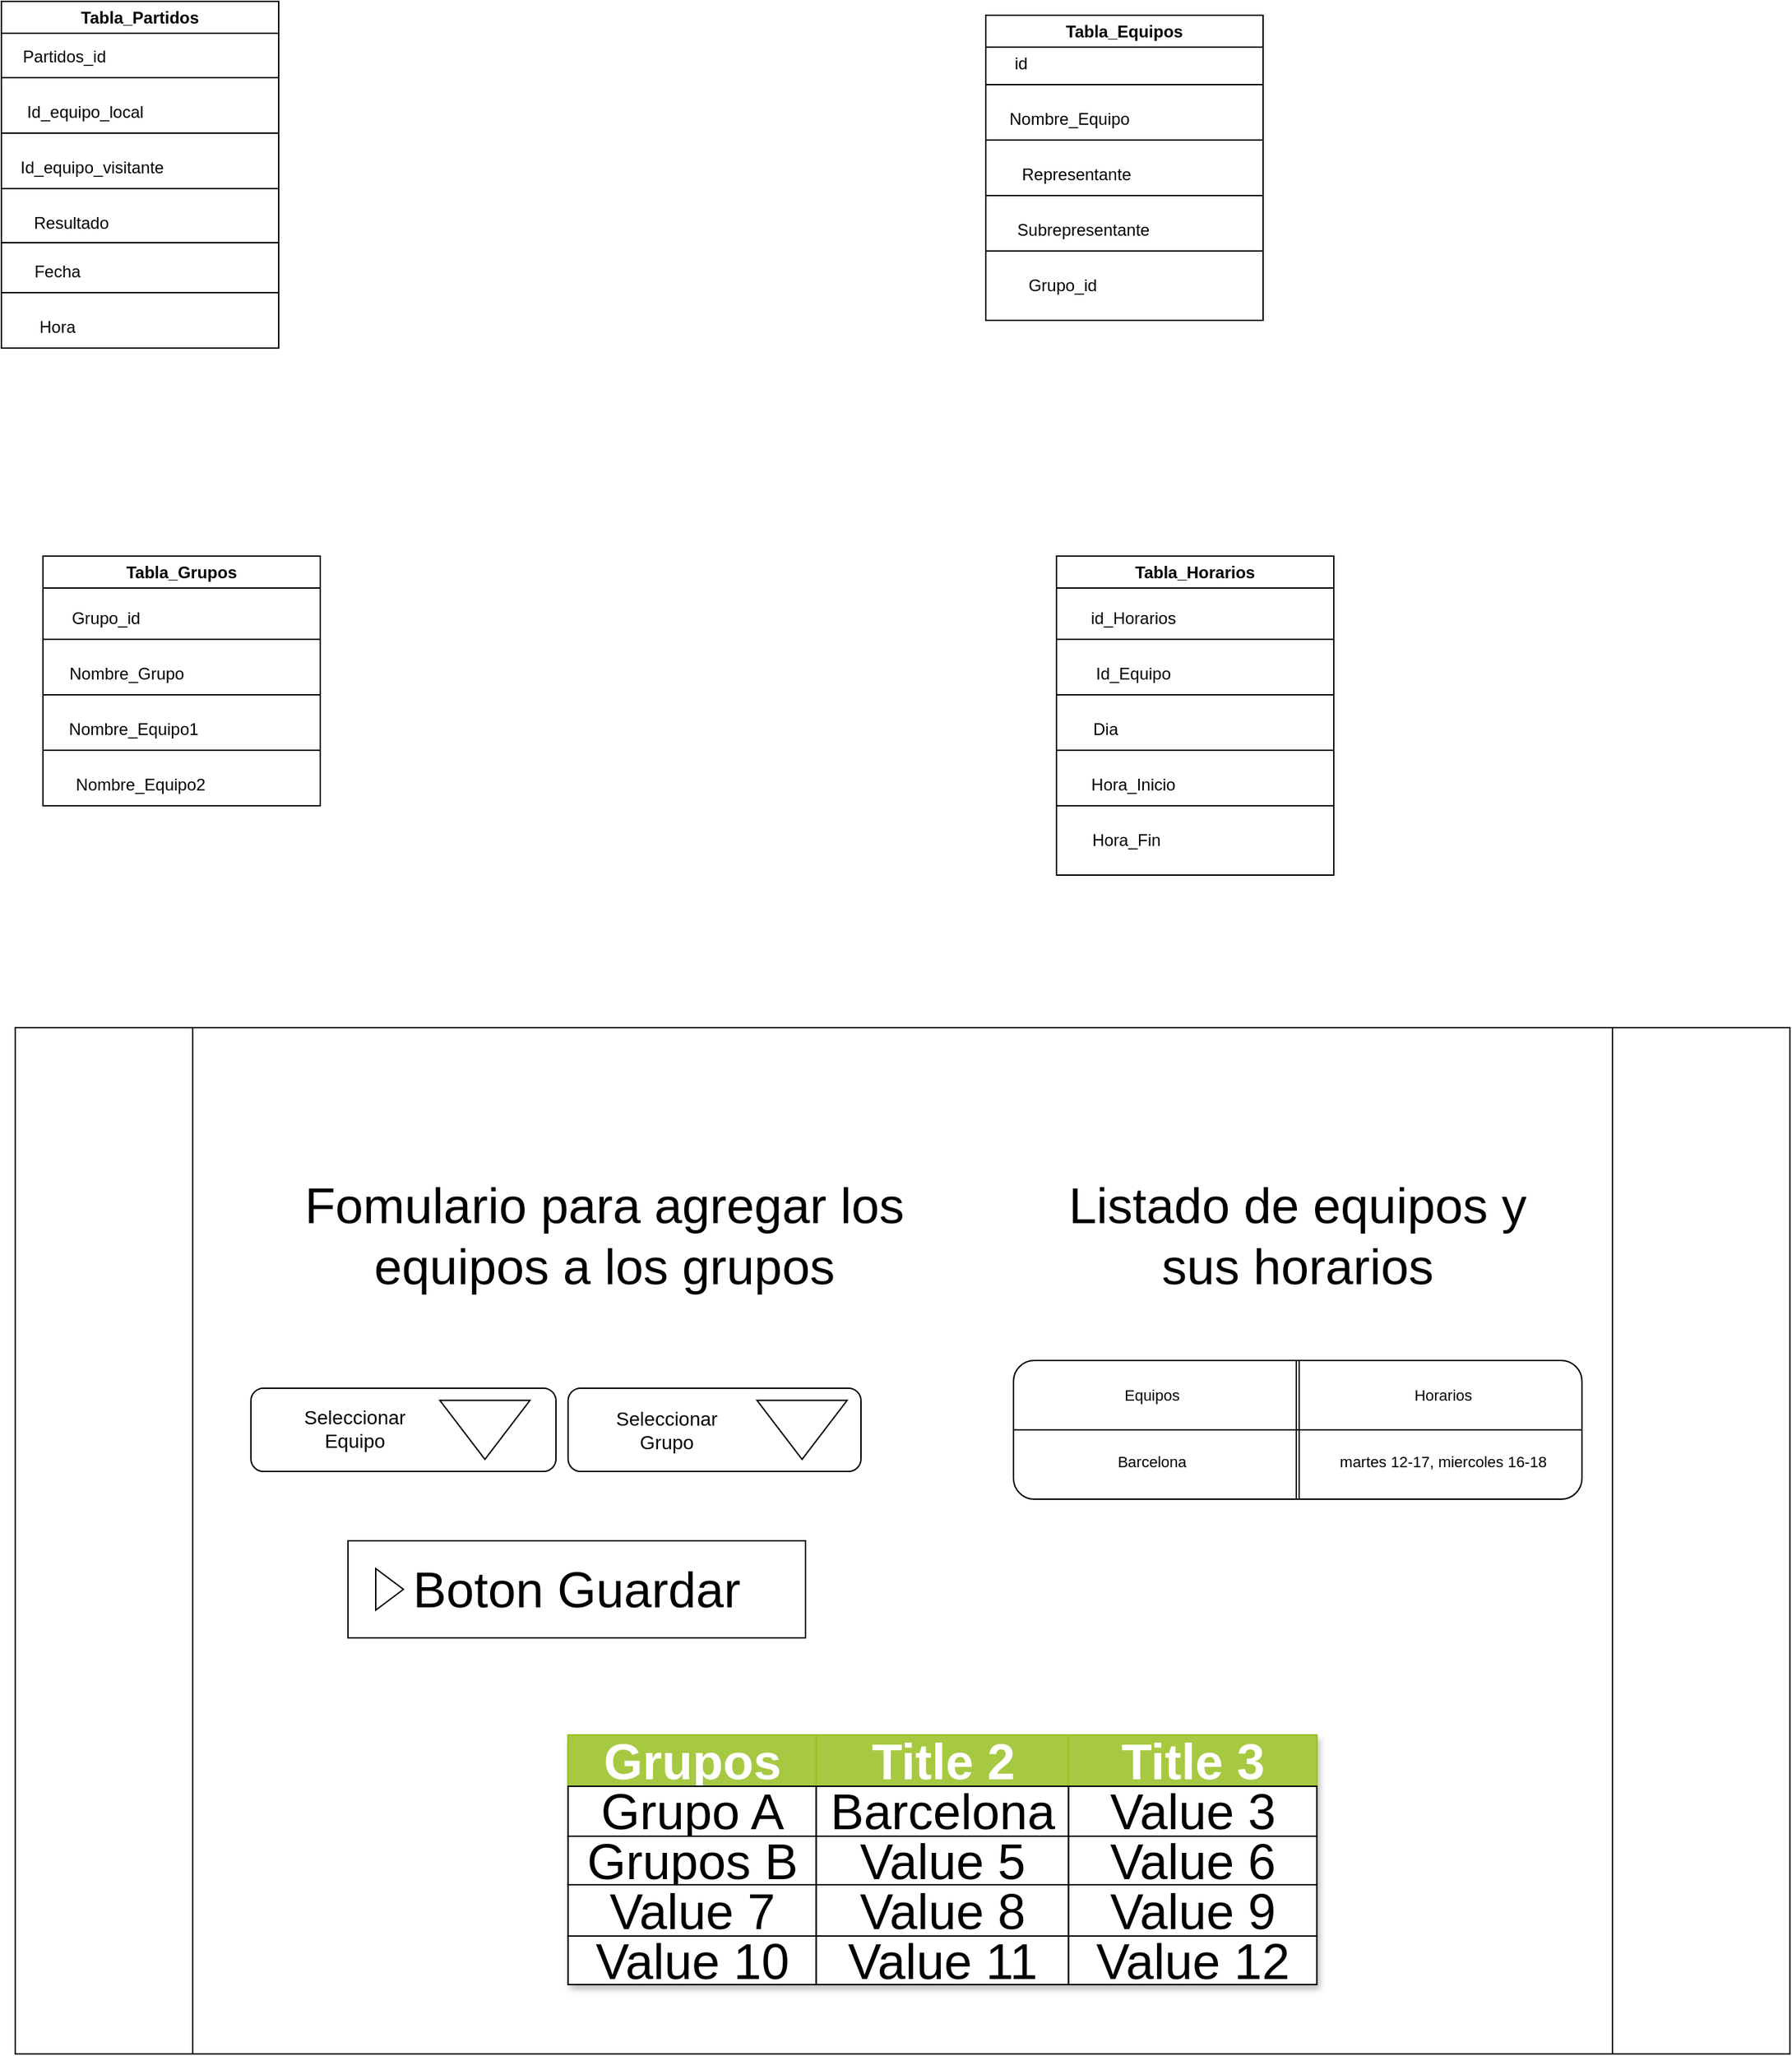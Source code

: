 <mxfile>
    <diagram id="dJTnZtg11wNzAiVSVhEr" name="Página-1">
        <mxGraphModel dx="1102" dy="527" grid="1" gridSize="10" guides="1" tooltips="1" connect="1" arrows="1" fold="1" page="1" pageScale="1" pageWidth="1169" pageHeight="1654" math="0" shadow="0">
            <root>
                <mxCell id="0"/>
                <mxCell id="1" parent="0"/>
                <mxCell id="2" value="Tabla_Partidos" style="swimlane;whiteSpace=wrap;html=1;" parent="1" vertex="1">
                    <mxGeometry x="70" y="20" width="200" height="250" as="geometry"/>
                </mxCell>
                <mxCell id="57" value="" style="endArrow=none;html=1;exitX=0;exitY=0.25;exitDx=0;exitDy=0;" parent="2" edge="1">
                    <mxGeometry width="50" height="50" relative="1" as="geometry">
                        <mxPoint y="40" as="sourcePoint"/>
                        <mxPoint y="45" as="targetPoint"/>
                    </mxGeometry>
                </mxCell>
                <mxCell id="58" value="Id_equipo_local" style="text;html=1;align=center;verticalAlign=middle;resizable=0;points=[];autosize=1;strokeColor=none;fillColor=none;" parent="2" vertex="1">
                    <mxGeometry x="5" y="65" width="110" height="30" as="geometry"/>
                </mxCell>
                <mxCell id="59" value="Partidos_id" style="text;html=1;align=center;verticalAlign=middle;resizable=0;points=[];autosize=1;strokeColor=none;fillColor=none;" parent="2" vertex="1">
                    <mxGeometry x="5" y="25" width="80" height="30" as="geometry"/>
                </mxCell>
                <mxCell id="60" value="" style="endArrow=none;html=1;startArrow=none;" parent="2" edge="1">
                    <mxGeometry width="50" height="50" relative="1" as="geometry">
                        <mxPoint y="55" as="sourcePoint"/>
                        <mxPoint x="200" y="55" as="targetPoint"/>
                    </mxGeometry>
                </mxCell>
                <mxCell id="61" value="" style="endArrow=none;html=1;startArrow=none;" parent="2" edge="1">
                    <mxGeometry width="50" height="50" relative="1" as="geometry">
                        <mxPoint y="95" as="sourcePoint"/>
                        <mxPoint x="200" y="95" as="targetPoint"/>
                    </mxGeometry>
                </mxCell>
                <mxCell id="62" value="" style="endArrow=none;html=1;startArrow=none;" parent="2" edge="1">
                    <mxGeometry width="50" height="50" relative="1" as="geometry">
                        <mxPoint y="135" as="sourcePoint"/>
                        <mxPoint x="200" y="135" as="targetPoint"/>
                    </mxGeometry>
                </mxCell>
                <mxCell id="63" value="Id_equipo_visitante" style="text;html=1;align=center;verticalAlign=middle;resizable=0;points=[];autosize=1;strokeColor=none;fillColor=none;" parent="2" vertex="1">
                    <mxGeometry y="105" width="130" height="30" as="geometry"/>
                </mxCell>
                <mxCell id="64" value="Resultado" style="text;html=1;align=center;verticalAlign=middle;resizable=0;points=[];autosize=1;strokeColor=none;fillColor=none;" parent="2" vertex="1">
                    <mxGeometry x="10" y="145" width="80" height="30" as="geometry"/>
                </mxCell>
                <mxCell id="65" value="" style="endArrow=none;html=1;startArrow=none;" parent="2" edge="1">
                    <mxGeometry width="50" height="50" relative="1" as="geometry">
                        <mxPoint y="174" as="sourcePoint"/>
                        <mxPoint x="200" y="174" as="targetPoint"/>
                    </mxGeometry>
                </mxCell>
                <mxCell id="66" value="Fecha" style="text;html=1;align=center;verticalAlign=middle;resizable=0;points=[];autosize=1;strokeColor=none;fillColor=none;" parent="2" vertex="1">
                    <mxGeometry x="10" y="180" width="60" height="30" as="geometry"/>
                </mxCell>
                <mxCell id="68" value="" style="endArrow=none;html=1;startArrow=none;" parent="2" edge="1">
                    <mxGeometry width="50" height="50" relative="1" as="geometry">
                        <mxPoint y="210" as="sourcePoint"/>
                        <mxPoint x="200" y="210" as="targetPoint"/>
                        <Array as="points">
                            <mxPoint x="100" y="210"/>
                        </Array>
                    </mxGeometry>
                </mxCell>
                <mxCell id="69" value="Hora" style="text;html=1;align=center;verticalAlign=middle;resizable=0;points=[];autosize=1;strokeColor=none;fillColor=none;" parent="2" vertex="1">
                    <mxGeometry x="15" y="220" width="50" height="30" as="geometry"/>
                </mxCell>
                <mxCell id="3" value="Tabla_Grupos" style="swimlane;whiteSpace=wrap;html=1;" parent="1" vertex="1">
                    <mxGeometry x="100" y="420" width="200" height="180" as="geometry"/>
                </mxCell>
                <mxCell id="21" value="" style="endArrow=none;html=1;exitX=0;exitY=0.25;exitDx=0;exitDy=0;" parent="3" source="3" edge="1">
                    <mxGeometry width="50" height="50" relative="1" as="geometry">
                        <mxPoint y="80" as="sourcePoint"/>
                        <mxPoint y="50" as="targetPoint"/>
                    </mxGeometry>
                </mxCell>
                <mxCell id="24" value="Nombre_Grupo" style="text;html=1;align=center;verticalAlign=middle;resizable=0;points=[];autosize=1;strokeColor=none;fillColor=none;" parent="3" vertex="1">
                    <mxGeometry x="5" y="70" width="110" height="30" as="geometry"/>
                </mxCell>
                <mxCell id="22" value="Grupo_id" style="text;html=1;align=center;verticalAlign=middle;resizable=0;points=[];autosize=1;strokeColor=none;fillColor=none;" parent="3" vertex="1">
                    <mxGeometry x="10" y="30" width="70" height="30" as="geometry"/>
                </mxCell>
                <mxCell id="6" value="" style="endArrow=none;html=1;startArrow=none;" parent="3" edge="1">
                    <mxGeometry width="50" height="50" relative="1" as="geometry">
                        <mxPoint y="60" as="sourcePoint"/>
                        <mxPoint x="200" y="60" as="targetPoint"/>
                    </mxGeometry>
                </mxCell>
                <mxCell id="25" value="" style="endArrow=none;html=1;startArrow=none;" parent="3" edge="1">
                    <mxGeometry width="50" height="50" relative="1" as="geometry">
                        <mxPoint y="100" as="sourcePoint"/>
                        <mxPoint x="200" y="100" as="targetPoint"/>
                    </mxGeometry>
                </mxCell>
                <mxCell id="26" value="" style="endArrow=none;html=1;startArrow=none;" parent="3" edge="1">
                    <mxGeometry width="50" height="50" relative="1" as="geometry">
                        <mxPoint y="140" as="sourcePoint"/>
                        <mxPoint x="200" y="140" as="targetPoint"/>
                    </mxGeometry>
                </mxCell>
                <mxCell id="27" value="Nombre_Equipo1" style="text;html=1;align=center;verticalAlign=middle;resizable=0;points=[];autosize=1;strokeColor=none;fillColor=none;" parent="3" vertex="1">
                    <mxGeometry x="5" y="110" width="120" height="30" as="geometry"/>
                </mxCell>
                <mxCell id="28" value="Nombre_Equipo2" style="text;html=1;align=center;verticalAlign=middle;resizable=0;points=[];autosize=1;strokeColor=none;fillColor=none;" parent="3" vertex="1">
                    <mxGeometry x="10" y="150" width="120" height="30" as="geometry"/>
                </mxCell>
                <mxCell id="4" value="Tabla_Horarios" style="swimlane;whiteSpace=wrap;html=1;" parent="1" vertex="1">
                    <mxGeometry x="831" y="420" width="200" height="230" as="geometry"/>
                </mxCell>
                <mxCell id="29" value="" style="endArrow=none;html=1;exitX=0;exitY=0.25;exitDx=0;exitDy=0;" parent="4" edge="1">
                    <mxGeometry width="50" height="50" relative="1" as="geometry">
                        <mxPoint y="50" as="sourcePoint"/>
                        <mxPoint y="50" as="targetPoint"/>
                    </mxGeometry>
                </mxCell>
                <mxCell id="30" value="Id_Equipo" style="text;html=1;align=center;verticalAlign=middle;resizable=0;points=[];autosize=1;strokeColor=none;fillColor=none;" parent="4" vertex="1">
                    <mxGeometry x="15" y="70" width="80" height="30" as="geometry"/>
                </mxCell>
                <mxCell id="31" value="id_Horarios" style="text;html=1;align=center;verticalAlign=middle;resizable=0;points=[];autosize=1;strokeColor=none;fillColor=none;" parent="4" vertex="1">
                    <mxGeometry x="15" y="30" width="80" height="30" as="geometry"/>
                </mxCell>
                <mxCell id="32" value="" style="endArrow=none;html=1;startArrow=none;" parent="4" edge="1">
                    <mxGeometry width="50" height="50" relative="1" as="geometry">
                        <mxPoint y="60" as="sourcePoint"/>
                        <mxPoint x="200" y="60" as="targetPoint"/>
                    </mxGeometry>
                </mxCell>
                <mxCell id="33" value="" style="endArrow=none;html=1;startArrow=none;" parent="4" edge="1">
                    <mxGeometry width="50" height="50" relative="1" as="geometry">
                        <mxPoint y="100" as="sourcePoint"/>
                        <mxPoint x="200" y="100" as="targetPoint"/>
                    </mxGeometry>
                </mxCell>
                <mxCell id="34" value="" style="endArrow=none;html=1;exitX=0;exitY=0.25;exitDx=0;exitDy=0;" parent="4" edge="1">
                    <mxGeometry width="50" height="50" relative="1" as="geometry">
                        <mxPoint y="130" as="sourcePoint"/>
                        <mxPoint y="130" as="targetPoint"/>
                    </mxGeometry>
                </mxCell>
                <mxCell id="35" value="Hora_Inicio" style="text;html=1;align=center;verticalAlign=middle;resizable=0;points=[];autosize=1;strokeColor=none;fillColor=none;" parent="4" vertex="1">
                    <mxGeometry x="15" y="150" width="80" height="30" as="geometry"/>
                </mxCell>
                <mxCell id="36" value="Dia" style="text;html=1;align=center;verticalAlign=middle;resizable=0;points=[];autosize=1;strokeColor=none;fillColor=none;" parent="4" vertex="1">
                    <mxGeometry x="15" y="110" width="40" height="30" as="geometry"/>
                </mxCell>
                <mxCell id="37" value="" style="endArrow=none;html=1;startArrow=none;" parent="4" edge="1">
                    <mxGeometry width="50" height="50" relative="1" as="geometry">
                        <mxPoint y="140" as="sourcePoint"/>
                        <mxPoint x="200" y="140" as="targetPoint"/>
                    </mxGeometry>
                </mxCell>
                <mxCell id="38" value="" style="endArrow=none;html=1;startArrow=none;" parent="4" edge="1">
                    <mxGeometry width="50" height="50" relative="1" as="geometry">
                        <mxPoint y="180" as="sourcePoint"/>
                        <mxPoint x="200" y="180" as="targetPoint"/>
                    </mxGeometry>
                </mxCell>
                <mxCell id="39" value="Hora_Fin" style="text;html=1;align=center;verticalAlign=middle;resizable=0;points=[];autosize=1;strokeColor=none;fillColor=none;" parent="4" vertex="1">
                    <mxGeometry x="15" y="190" width="70" height="30" as="geometry"/>
                </mxCell>
                <mxCell id="5" value="Tabla_Equipos" style="swimlane;whiteSpace=wrap;html=1;" parent="1" vertex="1">
                    <mxGeometry x="780" y="30" width="200" height="220" as="geometry"/>
                </mxCell>
                <mxCell id="40" value="" style="endArrow=none;html=1;exitX=0;exitY=0.25;exitDx=0;exitDy=0;" parent="5" edge="1">
                    <mxGeometry width="50" height="50" relative="1" as="geometry">
                        <mxPoint y="40" as="sourcePoint"/>
                        <mxPoint y="40" as="targetPoint"/>
                    </mxGeometry>
                </mxCell>
                <mxCell id="41" value="Nombre_Equipo" style="text;html=1;align=center;verticalAlign=middle;resizable=0;points=[];autosize=1;strokeColor=none;fillColor=none;" parent="5" vertex="1">
                    <mxGeometry x="5" y="60" width="110" height="30" as="geometry"/>
                </mxCell>
                <mxCell id="42" value="id" style="text;html=1;align=center;verticalAlign=middle;resizable=0;points=[];autosize=1;strokeColor=none;fillColor=none;" parent="5" vertex="1">
                    <mxGeometry x="10" y="20" width="30" height="30" as="geometry"/>
                </mxCell>
                <mxCell id="43" value="" style="endArrow=none;html=1;startArrow=none;" parent="5" edge="1">
                    <mxGeometry width="50" height="50" relative="1" as="geometry">
                        <mxPoint y="50" as="sourcePoint"/>
                        <mxPoint x="200" y="50" as="targetPoint"/>
                    </mxGeometry>
                </mxCell>
                <mxCell id="44" value="" style="endArrow=none;html=1;startArrow=none;" parent="5" edge="1">
                    <mxGeometry width="50" height="50" relative="1" as="geometry">
                        <mxPoint y="90" as="sourcePoint"/>
                        <mxPoint x="200" y="90" as="targetPoint"/>
                    </mxGeometry>
                </mxCell>
                <mxCell id="45" value="" style="endArrow=none;html=1;startArrow=none;" parent="5" edge="1">
                    <mxGeometry width="50" height="50" relative="1" as="geometry">
                        <mxPoint y="130" as="sourcePoint"/>
                        <mxPoint x="200" y="130" as="targetPoint"/>
                    </mxGeometry>
                </mxCell>
                <mxCell id="46" value="Representante" style="text;html=1;align=center;verticalAlign=middle;resizable=0;points=[];autosize=1;strokeColor=none;fillColor=none;" parent="5" vertex="1">
                    <mxGeometry x="15" y="100" width="100" height="30" as="geometry"/>
                </mxCell>
                <mxCell id="47" value="Subrepresentante" style="text;html=1;align=center;verticalAlign=middle;resizable=0;points=[];autosize=1;strokeColor=none;fillColor=none;" parent="5" vertex="1">
                    <mxGeometry x="10" y="140" width="120" height="30" as="geometry"/>
                </mxCell>
                <mxCell id="48" value="Grupo_id" style="text;html=1;align=center;verticalAlign=middle;resizable=0;points=[];autosize=1;strokeColor=none;fillColor=none;" parent="5" vertex="1">
                    <mxGeometry x="20" y="180" width="70" height="30" as="geometry"/>
                </mxCell>
                <mxCell id="49" value="" style="endArrow=none;html=1;startArrow=none;" parent="5" edge="1">
                    <mxGeometry width="50" height="50" relative="1" as="geometry">
                        <mxPoint y="170" as="sourcePoint"/>
                        <mxPoint x="200" y="170" as="targetPoint"/>
                    </mxGeometry>
                </mxCell>
                <mxCell id="102" value="" style="shape=process;whiteSpace=wrap;html=1;backgroundOutline=1;fontSize=36;" vertex="1" parent="1">
                    <mxGeometry x="80" y="760" width="1280" height="740" as="geometry"/>
                </mxCell>
                <mxCell id="119" value="" style="rounded=1;whiteSpace=wrap;html=1;" vertex="1" parent="1">
                    <mxGeometry x="250" y="1020" width="220" height="60" as="geometry"/>
                </mxCell>
                <mxCell id="120" value="" style="rounded=1;whiteSpace=wrap;html=1;" vertex="1" parent="1">
                    <mxGeometry x="478.75" y="1020" width="211.25" height="60" as="geometry"/>
                </mxCell>
                <mxCell id="121" value="" style="rounded=1;whiteSpace=wrap;html=1;fontSize=36;" vertex="1" parent="1">
                    <mxGeometry x="800" y="1000" width="410" height="100" as="geometry"/>
                </mxCell>
                <mxCell id="122" style="edgeStyle=none;html=1;fontSize=11;" edge="1" parent="1">
                    <mxGeometry relative="1" as="geometry">
                        <mxPoint x="1230" y="1100" as="targetPoint"/>
                        <mxPoint x="1230" y="1100" as="sourcePoint"/>
                        <Array as="points">
                            <mxPoint x="1230" y="1100"/>
                        </Array>
                    </mxGeometry>
                </mxCell>
                <mxCell id="123" value="" style="shape=link;html=1;fontSize=36;width=0;entryX=1;entryY=0.5;entryDx=0;entryDy=0;exitX=0;exitY=0.5;exitDx=0;exitDy=0;" edge="1" parent="1" source="121" target="121">
                    <mxGeometry width="100" relative="1" as="geometry">
                        <mxPoint x="810" y="1089.5" as="sourcePoint"/>
                        <mxPoint x="930" y="1090" as="targetPoint"/>
                    </mxGeometry>
                </mxCell>
                <mxCell id="124" value="Equipos" style="text;html=1;strokeColor=none;fillColor=none;align=center;verticalAlign=middle;whiteSpace=wrap;rounded=0;fontSize=11;" vertex="1" parent="1">
                    <mxGeometry x="870" y="1010" width="60" height="30" as="geometry"/>
                </mxCell>
                <mxCell id="125" value="" style="shape=link;html=1;fontSize=36;width=-2;exitX=0.5;exitY=0;exitDx=0;exitDy=0;entryX=0.5;entryY=1;entryDx=0;entryDy=0;" edge="1" parent="1" source="121" target="121">
                    <mxGeometry width="100" relative="1" as="geometry">
                        <mxPoint x="930" y="1230" as="sourcePoint"/>
                        <mxPoint x="1120" y="1230" as="targetPoint"/>
                    </mxGeometry>
                </mxCell>
                <mxCell id="126" value="Horarios" style="text;html=1;strokeColor=none;fillColor=none;align=center;verticalAlign=middle;whiteSpace=wrap;rounded=0;fontSize=11;" vertex="1" parent="1">
                    <mxGeometry x="1080" y="1010" width="60" height="30" as="geometry"/>
                </mxCell>
                <mxCell id="127" value="Barcelona" style="text;html=1;strokeColor=none;fillColor=none;align=center;verticalAlign=middle;whiteSpace=wrap;rounded=0;fontSize=11;" vertex="1" parent="1">
                    <mxGeometry x="870" y="1057.5" width="60" height="30" as="geometry"/>
                </mxCell>
                <mxCell id="128" value="martes 12-17, miercoles 16-18" style="text;html=1;strokeColor=none;fillColor=none;align=center;verticalAlign=middle;whiteSpace=wrap;rounded=0;fontSize=11;" vertex="1" parent="1">
                    <mxGeometry x="1030" y="1055" width="160" height="35" as="geometry"/>
                </mxCell>
                <mxCell id="129" value="" style="triangle;whiteSpace=wrap;html=1;fontSize=11;rotation=90;" vertex="1" parent="1">
                    <mxGeometry x="626.25" y="1017.5" width="42.5" height="65" as="geometry"/>
                </mxCell>
                <mxCell id="130" value="&lt;font style=&quot;font-size: 14px;&quot;&gt;Seleccionar Grupo&lt;/font&gt;" style="text;html=1;strokeColor=none;fillColor=none;align=center;verticalAlign=middle;whiteSpace=wrap;rounded=0;fontSize=11;" vertex="1" parent="1">
                    <mxGeometry x="500" y="1035" width="100" height="30" as="geometry"/>
                </mxCell>
                <mxCell id="131" value="&lt;font style=&quot;font-size: 14px;&quot;&gt;Seleccionar Equipo&lt;/font&gt;" style="text;html=1;strokeColor=none;fillColor=none;align=center;verticalAlign=middle;whiteSpace=wrap;rounded=0;fontSize=11;" vertex="1" parent="1">
                    <mxGeometry x="270" y="1030" width="110" height="38.75" as="geometry"/>
                </mxCell>
                <mxCell id="132" value="" style="triangle;whiteSpace=wrap;html=1;fontSize=11;rotation=90;" vertex="1" parent="1">
                    <mxGeometry x="397.5" y="1017.5" width="42.5" height="65" as="geometry"/>
                </mxCell>
                <mxCell id="133" value="&lt;span style=&quot;font-size: 36px;&quot;&gt;Fomulario para agregar los equipos a los grupos&lt;/span&gt;" style="text;html=1;strokeColor=none;fillColor=none;align=center;verticalAlign=middle;whiteSpace=wrap;rounded=0;fontSize=14;" vertex="1" parent="1">
                    <mxGeometry x="250" y="860" width="510" height="100" as="geometry"/>
                </mxCell>
                <mxCell id="134" value="&lt;font style=&quot;font-size: 36px;&quot;&gt;Listado de equipos y sus horarios&lt;/font&gt;" style="text;html=1;strokeColor=none;fillColor=none;align=center;verticalAlign=middle;whiteSpace=wrap;rounded=0;fontSize=14;" vertex="1" parent="1">
                    <mxGeometry x="825" y="870" width="360" height="80" as="geometry"/>
                </mxCell>
                <mxCell id="135" value="Boton Guardar" style="html=1;whiteSpace=wrap;container=1;recursiveResize=0;collapsible=0;fontSize=36;" vertex="1" parent="1">
                    <mxGeometry x="320" y="1130" width="330" height="70" as="geometry"/>
                </mxCell>
                <mxCell id="136" value="" style="triangle;html=1;whiteSpace=wrap;fontSize=36;" vertex="1" parent="135">
                    <mxGeometry x="20" y="20" width="20" height="30" as="geometry"/>
                </mxCell>
                <mxCell id="137" value="Assets" style="childLayout=tableLayout;recursiveResize=0;strokeColor=#98bf21;fillColor=#A7C942;shadow=1;fontSize=36;" vertex="1" parent="1">
                    <mxGeometry x="478.75" y="1270" width="540" height="180" as="geometry"/>
                </mxCell>
                <mxCell id="138" style="shape=tableRow;horizontal=0;startSize=0;swimlaneHead=0;swimlaneBody=0;top=0;left=0;bottom=0;right=0;dropTarget=0;collapsible=0;recursiveResize=0;expand=0;fontStyle=0;strokeColor=inherit;fillColor=#ffffff;fontSize=36;" vertex="1" parent="137">
                    <mxGeometry width="540" height="37" as="geometry"/>
                </mxCell>
                <mxCell id="139" value="Grupos" style="connectable=0;recursiveResize=0;strokeColor=inherit;fillColor=#A7C942;align=center;fontStyle=1;fontColor=#FFFFFF;html=1;fontSize=36;" vertex="1" parent="138">
                    <mxGeometry width="179" height="37" as="geometry">
                        <mxRectangle width="179" height="37" as="alternateBounds"/>
                    </mxGeometry>
                </mxCell>
                <mxCell id="140" value="Title 2" style="connectable=0;recursiveResize=0;strokeColor=inherit;fillColor=#A7C942;align=center;fontStyle=1;fontColor=#FFFFFF;html=1;fontSize=36;" vertex="1" parent="138">
                    <mxGeometry x="179" width="182" height="37" as="geometry">
                        <mxRectangle width="182" height="37" as="alternateBounds"/>
                    </mxGeometry>
                </mxCell>
                <mxCell id="141" value="Title 3" style="connectable=0;recursiveResize=0;strokeColor=inherit;fillColor=#A7C942;align=center;fontStyle=1;fontColor=#FFFFFF;html=1;fontSize=36;" vertex="1" parent="138">
                    <mxGeometry x="361" width="179" height="37" as="geometry">
                        <mxRectangle width="179" height="37" as="alternateBounds"/>
                    </mxGeometry>
                </mxCell>
                <mxCell id="142" value="" style="shape=tableRow;horizontal=0;startSize=0;swimlaneHead=0;swimlaneBody=0;top=0;left=0;bottom=0;right=0;dropTarget=0;collapsible=0;recursiveResize=0;expand=0;fontStyle=0;strokeColor=inherit;fillColor=#ffffff;fontSize=36;" vertex="1" parent="137">
                    <mxGeometry y="37" width="540" height="36" as="geometry"/>
                </mxCell>
                <mxCell id="143" value="Grupo A" style="connectable=0;recursiveResize=0;align=center;whiteSpace=wrap;html=1;fontSize=36;" vertex="1" parent="142">
                    <mxGeometry width="179" height="36" as="geometry">
                        <mxRectangle width="179" height="36" as="alternateBounds"/>
                    </mxGeometry>
                </mxCell>
                <mxCell id="144" value="Barcelona" style="connectable=0;recursiveResize=0;align=center;whiteSpace=wrap;html=1;fontSize=36;" vertex="1" parent="142">
                    <mxGeometry x="179" width="182" height="36" as="geometry">
                        <mxRectangle width="182" height="36" as="alternateBounds"/>
                    </mxGeometry>
                </mxCell>
                <mxCell id="145" value="Value 3" style="connectable=0;recursiveResize=0;align=center;whiteSpace=wrap;html=1;fontSize=36;" vertex="1" parent="142">
                    <mxGeometry x="361" width="179" height="36" as="geometry">
                        <mxRectangle width="179" height="36" as="alternateBounds"/>
                    </mxGeometry>
                </mxCell>
                <mxCell id="146" value="" style="shape=tableRow;horizontal=0;startSize=0;swimlaneHead=0;swimlaneBody=0;top=0;left=0;bottom=0;right=0;dropTarget=0;collapsible=0;recursiveResize=0;expand=0;fontStyle=1;strokeColor=inherit;fillColor=#EAF2D3;fontSize=36;" vertex="1" parent="137">
                    <mxGeometry y="73" width="540" height="35" as="geometry"/>
                </mxCell>
                <mxCell id="147" value="Grupos B" style="connectable=0;recursiveResize=0;whiteSpace=wrap;html=1;fontSize=36;" vertex="1" parent="146">
                    <mxGeometry width="179" height="35" as="geometry">
                        <mxRectangle width="179" height="35" as="alternateBounds"/>
                    </mxGeometry>
                </mxCell>
                <mxCell id="148" value="Value 5" style="connectable=0;recursiveResize=0;whiteSpace=wrap;html=1;fontSize=36;" vertex="1" parent="146">
                    <mxGeometry x="179" width="182" height="35" as="geometry">
                        <mxRectangle width="182" height="35" as="alternateBounds"/>
                    </mxGeometry>
                </mxCell>
                <mxCell id="149" value="Value 6" style="connectable=0;recursiveResize=0;whiteSpace=wrap;html=1;fontSize=36;" vertex="1" parent="146">
                    <mxGeometry x="361" width="179" height="35" as="geometry">
                        <mxRectangle width="179" height="35" as="alternateBounds"/>
                    </mxGeometry>
                </mxCell>
                <mxCell id="150" value="" style="shape=tableRow;horizontal=0;startSize=0;swimlaneHead=0;swimlaneBody=0;top=0;left=0;bottom=0;right=0;dropTarget=0;collapsible=0;recursiveResize=0;expand=0;fontStyle=0;strokeColor=inherit;fillColor=#ffffff;fontSize=36;" vertex="1" parent="137">
                    <mxGeometry y="108" width="540" height="37" as="geometry"/>
                </mxCell>
                <mxCell id="151" value="Value 7" style="connectable=0;recursiveResize=0;fontStyle=0;align=center;whiteSpace=wrap;html=1;fontSize=36;" vertex="1" parent="150">
                    <mxGeometry width="179" height="37" as="geometry">
                        <mxRectangle width="179" height="37" as="alternateBounds"/>
                    </mxGeometry>
                </mxCell>
                <mxCell id="152" value="Value 8" style="connectable=0;recursiveResize=0;fontStyle=0;align=center;whiteSpace=wrap;html=1;fontSize=36;" vertex="1" parent="150">
                    <mxGeometry x="179" width="182" height="37" as="geometry">
                        <mxRectangle width="182" height="37" as="alternateBounds"/>
                    </mxGeometry>
                </mxCell>
                <mxCell id="153" value="Value 9" style="connectable=0;recursiveResize=0;fontStyle=0;align=center;whiteSpace=wrap;html=1;fontSize=36;" vertex="1" parent="150">
                    <mxGeometry x="361" width="179" height="37" as="geometry">
                        <mxRectangle width="179" height="37" as="alternateBounds"/>
                    </mxGeometry>
                </mxCell>
                <mxCell id="154" value="" style="shape=tableRow;horizontal=0;startSize=0;swimlaneHead=0;swimlaneBody=0;top=0;left=0;bottom=0;right=0;dropTarget=0;collapsible=0;recursiveResize=0;expand=0;fontStyle=1;strokeColor=inherit;fillColor=#EAF2D3;fontSize=36;" vertex="1" parent="137">
                    <mxGeometry y="145" width="540" height="35" as="geometry"/>
                </mxCell>
                <mxCell id="155" value="Value 10" style="connectable=0;recursiveResize=0;whiteSpace=wrap;html=1;fontSize=36;" vertex="1" parent="154">
                    <mxGeometry width="179" height="35" as="geometry">
                        <mxRectangle width="179" height="35" as="alternateBounds"/>
                    </mxGeometry>
                </mxCell>
                <mxCell id="156" value="Value 11" style="connectable=0;recursiveResize=0;whiteSpace=wrap;html=1;fontSize=36;" vertex="1" parent="154">
                    <mxGeometry x="179" width="182" height="35" as="geometry">
                        <mxRectangle width="182" height="35" as="alternateBounds"/>
                    </mxGeometry>
                </mxCell>
                <mxCell id="157" value="Value 12" style="connectable=0;recursiveResize=0;whiteSpace=wrap;html=1;fontSize=36;" vertex="1" parent="154">
                    <mxGeometry x="361" width="179" height="35" as="geometry">
                        <mxRectangle width="179" height="35" as="alternateBounds"/>
                    </mxGeometry>
                </mxCell>
            </root>
        </mxGraphModel>
    </diagram>
</mxfile>